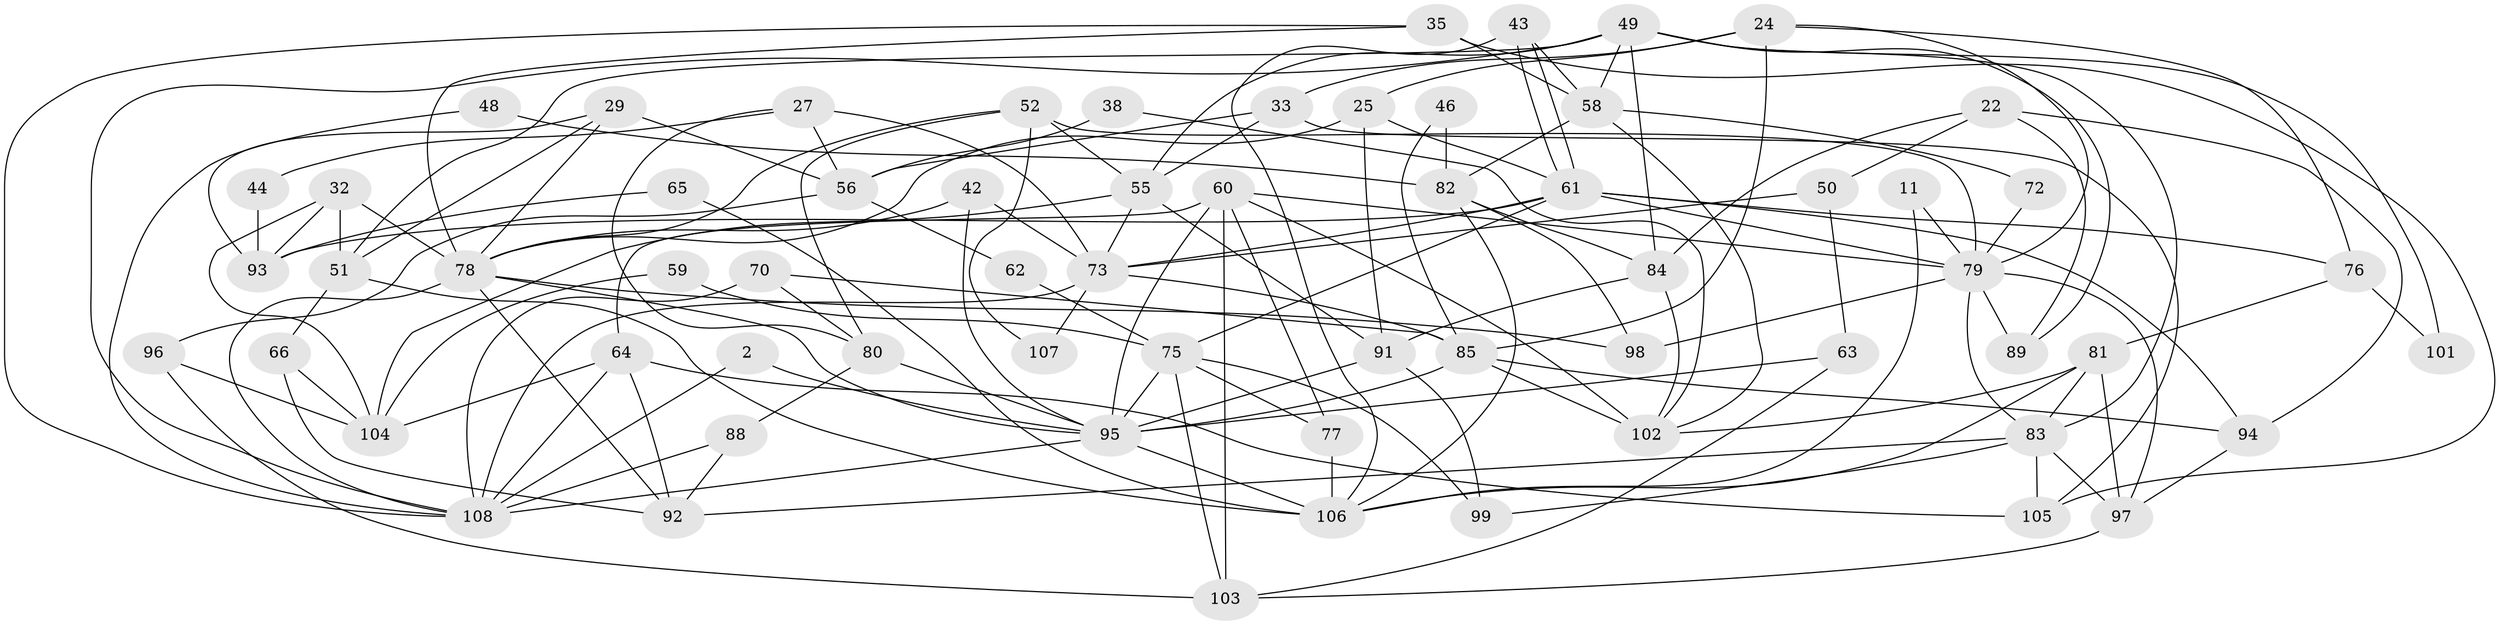 // original degree distribution, {3: 0.2777777777777778, 2: 0.1388888888888889, 5: 0.18518518518518517, 4: 0.25925925925925924, 8: 0.018518518518518517, 6: 0.06481481481481481, 7: 0.05555555555555555}
// Generated by graph-tools (version 1.1) at 2025/53/03/04/25 21:53:47]
// undirected, 64 vertices, 149 edges
graph export_dot {
graph [start="1"]
  node [color=gray90,style=filled];
  2;
  11;
  22;
  24;
  25 [super="+18"];
  27;
  29;
  32 [super="+28"];
  33 [super="+5"];
  35;
  38;
  42;
  43;
  44;
  46;
  48;
  49 [super="+10"];
  50;
  51 [super="+1+31"];
  52;
  55 [super="+19"];
  56;
  58 [super="+8"];
  59;
  60 [super="+9+20+12"];
  61 [super="+6"];
  62;
  63;
  64 [super="+15"];
  65;
  66;
  70;
  72;
  73 [super="+21"];
  75 [super="+16"];
  76;
  77;
  78 [super="+4+47"];
  79 [super="+23+71"];
  80 [super="+26"];
  81 [super="+40"];
  82 [super="+69"];
  83 [super="+53"];
  84 [super="+39"];
  85 [super="+68+57"];
  88;
  89 [super="+67"];
  91;
  92;
  93 [super="+54"];
  94;
  95 [super="+7+34+37+41+87"];
  96 [super="+45"];
  97 [super="+30"];
  98 [super="+90"];
  99;
  101;
  102 [super="+74"];
  103;
  104;
  105;
  106 [super="+17"];
  107;
  108 [super="+3+86+100"];
  2 -- 108;
  2 -- 95;
  11 -- 79;
  11 -- 106;
  22 -- 50;
  22 -- 89 [weight=2];
  22 -- 94;
  22 -- 84;
  24 -- 25;
  24 -- 33;
  24 -- 76;
  24 -- 85;
  24 -- 79;
  25 -- 61;
  25 -- 91;
  25 -- 78;
  27 -- 56;
  27 -- 44;
  27 -- 80;
  27 -- 73;
  29 -- 78;
  29 -- 56;
  29 -- 51;
  29 -- 93;
  32 -- 104;
  32 -- 93;
  32 -- 51 [weight=2];
  32 -- 78;
  33 -- 55 [weight=2];
  33 -- 56 [weight=2];
  33 -- 105;
  35 -- 58 [weight=2];
  35 -- 105;
  35 -- 78;
  35 -- 108;
  38 -- 56;
  38 -- 102;
  42 -- 73;
  42 -- 78;
  42 -- 95;
  43 -- 61;
  43 -- 61;
  43 -- 106;
  43 -- 58;
  44 -- 93;
  46 -- 82;
  46 -- 85;
  48 -- 82;
  48 -- 108;
  49 -- 83;
  49 -- 89;
  49 -- 101;
  49 -- 51;
  49 -- 58;
  49 -- 108;
  49 -- 55;
  49 -- 84;
  50 -- 63;
  50 -- 73;
  51 -- 66;
  51 -- 106 [weight=2];
  52 -- 107;
  52 -- 55;
  52 -- 80;
  52 -- 79;
  52 -- 78;
  55 -- 104;
  55 -- 91;
  55 -- 73;
  56 -- 62;
  56 -- 96;
  58 -- 72;
  58 -- 82;
  58 -- 102;
  59 -- 104;
  59 -- 75;
  60 -- 103 [weight=2];
  60 -- 64;
  60 -- 95 [weight=2];
  60 -- 102;
  60 -- 77;
  60 -- 79;
  61 -- 93 [weight=2];
  61 -- 75;
  61 -- 76;
  61 -- 94;
  61 -- 79;
  61 -- 73;
  62 -- 75;
  63 -- 103;
  63 -- 95;
  64 -- 105;
  64 -- 108;
  64 -- 104;
  64 -- 92;
  65 -- 106;
  65 -- 93;
  66 -- 92;
  66 -- 104;
  70 -- 85;
  70 -- 80;
  70 -- 108;
  72 -- 79;
  73 -- 85;
  73 -- 107;
  73 -- 108 [weight=2];
  75 -- 77;
  75 -- 103;
  75 -- 99;
  75 -- 95 [weight=2];
  76 -- 81;
  76 -- 101;
  77 -- 106;
  78 -- 98 [weight=3];
  78 -- 108 [weight=3];
  78 -- 92;
  78 -- 95;
  79 -- 98;
  79 -- 83;
  79 -- 89 [weight=2];
  79 -- 97;
  80 -- 95;
  80 -- 88;
  81 -- 83;
  81 -- 106;
  81 -- 97;
  81 -- 102;
  82 -- 98 [weight=2];
  82 -- 106;
  82 -- 84;
  83 -- 92;
  83 -- 105;
  83 -- 99;
  83 -- 97;
  84 -- 91;
  84 -- 102;
  85 -- 102 [weight=3];
  85 -- 94;
  85 -- 95 [weight=3];
  88 -- 108;
  88 -- 92;
  91 -- 99;
  91 -- 95;
  94 -- 97;
  95 -- 106;
  95 -- 108 [weight=2];
  96 -- 103;
  96 -- 104;
  97 -- 103;
}
